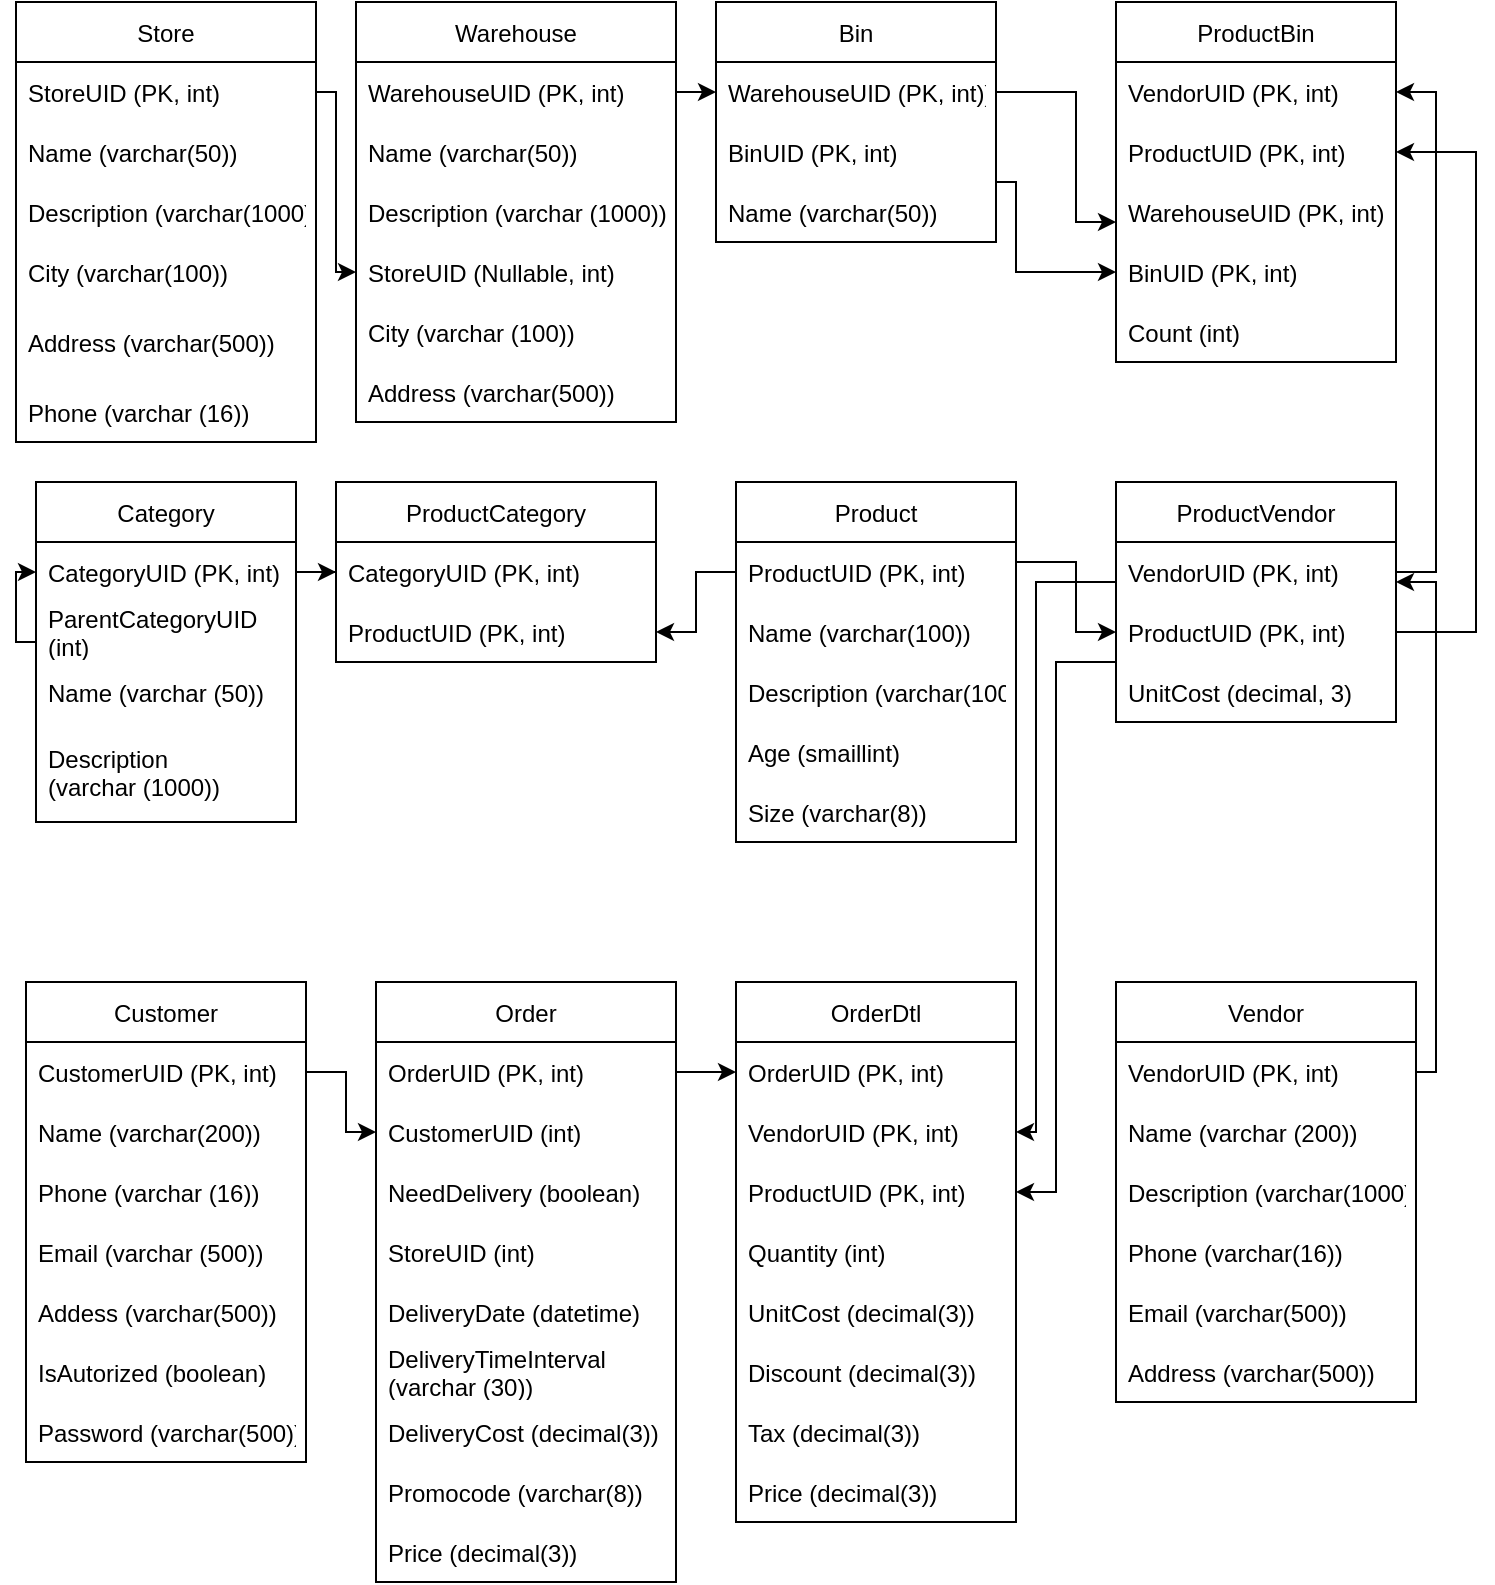 <mxfile version="19.0.0" type="device"><diagram id="zD5h01yBq8zB6gmUEmWG" name="Database Diagram"><mxGraphModel dx="768" dy="443" grid="1" gridSize="10" guides="1" tooltips="1" connect="1" arrows="1" fold="1" page="1" pageScale="1" pageWidth="827" pageHeight="1169" math="0" shadow="0"><root><mxCell id="0"/><mxCell id="1" parent="0"/><mxCell id="oDtH0C66B-PwGog6sPxJ-1" value="Customer" style="swimlane;fontStyle=0;childLayout=stackLayout;horizontal=1;startSize=30;horizontalStack=0;resizeParent=1;resizeParentMax=0;resizeLast=0;collapsible=1;marginBottom=0;" parent="1" vertex="1"><mxGeometry x="15" y="520" width="140" height="240" as="geometry"/></mxCell><mxCell id="oDtH0C66B-PwGog6sPxJ-2" value="CustomerUID (PK, int)" style="text;strokeColor=none;fillColor=none;align=left;verticalAlign=middle;spacingLeft=4;spacingRight=4;overflow=hidden;points=[[0,0.5],[1,0.5]];portConstraint=eastwest;rotatable=0;" parent="oDtH0C66B-PwGog6sPxJ-1" vertex="1"><mxGeometry y="30" width="140" height="30" as="geometry"/></mxCell><mxCell id="oDtH0C66B-PwGog6sPxJ-3" value="Name (varchar(200))" style="text;strokeColor=none;fillColor=none;align=left;verticalAlign=middle;spacingLeft=4;spacingRight=4;overflow=hidden;points=[[0,0.5],[1,0.5]];portConstraint=eastwest;rotatable=0;" parent="oDtH0C66B-PwGog6sPxJ-1" vertex="1"><mxGeometry y="60" width="140" height="30" as="geometry"/></mxCell><mxCell id="oDtH0C66B-PwGog6sPxJ-4" value="Phone (varchar (16))" style="text;strokeColor=none;fillColor=none;align=left;verticalAlign=middle;spacingLeft=4;spacingRight=4;overflow=hidden;points=[[0,0.5],[1,0.5]];portConstraint=eastwest;rotatable=0;" parent="oDtH0C66B-PwGog6sPxJ-1" vertex="1"><mxGeometry y="90" width="140" height="30" as="geometry"/></mxCell><mxCell id="oDtH0C66B-PwGog6sPxJ-47" value="Email (varchar (500))" style="text;strokeColor=none;fillColor=none;align=left;verticalAlign=middle;spacingLeft=4;spacingRight=4;overflow=hidden;points=[[0,0.5],[1,0.5]];portConstraint=eastwest;rotatable=0;" parent="oDtH0C66B-PwGog6sPxJ-1" vertex="1"><mxGeometry y="120" width="140" height="30" as="geometry"/></mxCell><mxCell id="oDtH0C66B-PwGog6sPxJ-49" value="Addess (varchar(500))" style="text;strokeColor=none;fillColor=none;align=left;verticalAlign=middle;spacingLeft=4;spacingRight=4;overflow=hidden;points=[[0,0.5],[1,0.5]];portConstraint=eastwest;rotatable=0;" parent="oDtH0C66B-PwGog6sPxJ-1" vertex="1"><mxGeometry y="150" width="140" height="30" as="geometry"/></mxCell><mxCell id="oDtH0C66B-PwGog6sPxJ-102" value="IsAutorized (boolean)" style="text;strokeColor=none;fillColor=none;align=left;verticalAlign=middle;spacingLeft=4;spacingRight=4;overflow=hidden;points=[[0,0.5],[1,0.5]];portConstraint=eastwest;rotatable=0;" parent="oDtH0C66B-PwGog6sPxJ-1" vertex="1"><mxGeometry y="180" width="140" height="30" as="geometry"/></mxCell><mxCell id="oDtH0C66B-PwGog6sPxJ-104" value="Password (varchar(500))" style="text;strokeColor=none;fillColor=none;align=left;verticalAlign=middle;spacingLeft=4;spacingRight=4;overflow=hidden;points=[[0,0.5],[1,0.5]];portConstraint=eastwest;rotatable=0;" parent="oDtH0C66B-PwGog6sPxJ-1" vertex="1"><mxGeometry y="210" width="140" height="30" as="geometry"/></mxCell><mxCell id="oDtH0C66B-PwGog6sPxJ-5" value="Vendor" style="swimlane;fontStyle=0;childLayout=stackLayout;horizontal=1;startSize=30;horizontalStack=0;resizeParent=1;resizeParentMax=0;resizeLast=0;collapsible=1;marginBottom=0;" parent="1" vertex="1"><mxGeometry x="560" y="520" width="150" height="210" as="geometry"/></mxCell><mxCell id="oDtH0C66B-PwGog6sPxJ-6" value="VendorUID (PK, int)" style="text;strokeColor=none;fillColor=none;align=left;verticalAlign=middle;spacingLeft=4;spacingRight=4;overflow=hidden;points=[[0,0.5],[1,0.5]];portConstraint=eastwest;rotatable=0;" parent="oDtH0C66B-PwGog6sPxJ-5" vertex="1"><mxGeometry y="30" width="150" height="30" as="geometry"/></mxCell><mxCell id="oDtH0C66B-PwGog6sPxJ-36" value="Name (varchar (200))" style="text;strokeColor=none;fillColor=none;align=left;verticalAlign=middle;spacingLeft=4;spacingRight=4;overflow=hidden;points=[[0,0.5],[1,0.5]];portConstraint=eastwest;rotatable=0;" parent="oDtH0C66B-PwGog6sPxJ-5" vertex="1"><mxGeometry y="60" width="150" height="30" as="geometry"/></mxCell><mxCell id="oDtH0C66B-PwGog6sPxJ-7" value="Description (varchar(1000))" style="text;strokeColor=none;fillColor=none;align=left;verticalAlign=middle;spacingLeft=4;spacingRight=4;overflow=hidden;points=[[0,0.5],[1,0.5]];portConstraint=eastwest;rotatable=0;" parent="oDtH0C66B-PwGog6sPxJ-5" vertex="1"><mxGeometry y="90" width="150" height="30" as="geometry"/></mxCell><mxCell id="oDtH0C66B-PwGog6sPxJ-8" value="Phone (varchar(16))" style="text;strokeColor=none;fillColor=none;align=left;verticalAlign=middle;spacingLeft=4;spacingRight=4;overflow=hidden;points=[[0,0.5],[1,0.5]];portConstraint=eastwest;rotatable=0;" parent="oDtH0C66B-PwGog6sPxJ-5" vertex="1"><mxGeometry y="120" width="150" height="30" as="geometry"/></mxCell><mxCell id="oDtH0C66B-PwGog6sPxJ-39" value="Email (varchar(500))" style="text;strokeColor=none;fillColor=none;align=left;verticalAlign=middle;spacingLeft=4;spacingRight=4;overflow=hidden;points=[[0,0.5],[1,0.5]];portConstraint=eastwest;rotatable=0;" parent="oDtH0C66B-PwGog6sPxJ-5" vertex="1"><mxGeometry y="150" width="150" height="30" as="geometry"/></mxCell><mxCell id="oDtH0C66B-PwGog6sPxJ-46" value="Address (varchar(500))" style="text;strokeColor=none;fillColor=none;align=left;verticalAlign=middle;spacingLeft=4;spacingRight=4;overflow=hidden;points=[[0,0.5],[1,0.5]];portConstraint=eastwest;rotatable=0;" parent="oDtH0C66B-PwGog6sPxJ-5" vertex="1"><mxGeometry y="180" width="150" height="30" as="geometry"/></mxCell><mxCell id="oDtH0C66B-PwGog6sPxJ-9" value="Product" style="swimlane;fontStyle=0;childLayout=stackLayout;horizontal=1;startSize=30;horizontalStack=0;resizeParent=1;resizeParentMax=0;resizeLast=0;collapsible=1;marginBottom=0;" parent="1" vertex="1"><mxGeometry x="370" y="270" width="140" height="180" as="geometry"/></mxCell><mxCell id="oDtH0C66B-PwGog6sPxJ-10" value="ProductUID (PK, int)" style="text;strokeColor=none;fillColor=none;align=left;verticalAlign=middle;spacingLeft=4;spacingRight=4;overflow=hidden;points=[[0,0.5],[1,0.5]];portConstraint=eastwest;rotatable=0;" parent="oDtH0C66B-PwGog6sPxJ-9" vertex="1"><mxGeometry y="30" width="140" height="30" as="geometry"/></mxCell><mxCell id="oDtH0C66B-PwGog6sPxJ-11" value="Name (varchar(100))" style="text;strokeColor=none;fillColor=none;align=left;verticalAlign=middle;spacingLeft=4;spacingRight=4;overflow=hidden;points=[[0,0.5],[1,0.5]];portConstraint=eastwest;rotatable=0;" parent="oDtH0C66B-PwGog6sPxJ-9" vertex="1"><mxGeometry y="60" width="140" height="30" as="geometry"/></mxCell><mxCell id="oDtH0C66B-PwGog6sPxJ-99" value="Description (varchar(1000))" style="text;strokeColor=none;fillColor=none;align=left;verticalAlign=middle;spacingLeft=4;spacingRight=4;overflow=hidden;points=[[0,0.5],[1,0.5]];portConstraint=eastwest;rotatable=0;" parent="oDtH0C66B-PwGog6sPxJ-9" vertex="1"><mxGeometry y="90" width="140" height="30" as="geometry"/></mxCell><mxCell id="OFJpk8IldTl7pD1A4rLE-1" value="Age (smaillint)" style="text;strokeColor=none;fillColor=none;align=left;verticalAlign=middle;spacingLeft=4;spacingRight=4;overflow=hidden;points=[[0,0.5],[1,0.5]];portConstraint=eastwest;rotatable=0;" parent="oDtH0C66B-PwGog6sPxJ-9" vertex="1"><mxGeometry y="120" width="140" height="30" as="geometry"/></mxCell><mxCell id="OFJpk8IldTl7pD1A4rLE-2" value="Size (varchar(8))" style="text;strokeColor=none;fillColor=none;align=left;verticalAlign=middle;spacingLeft=4;spacingRight=4;overflow=hidden;points=[[0,0.5],[1,0.5]];portConstraint=eastwest;rotatable=0;" parent="oDtH0C66B-PwGog6sPxJ-9" vertex="1"><mxGeometry y="150" width="140" height="30" as="geometry"/></mxCell><mxCell id="oDtH0C66B-PwGog6sPxJ-13" value="Store" style="swimlane;fontStyle=0;childLayout=stackLayout;horizontal=1;startSize=30;horizontalStack=0;resizeParent=1;resizeParentMax=0;resizeLast=0;collapsible=1;marginBottom=0;" parent="1" vertex="1"><mxGeometry x="10" y="30" width="150" height="220" as="geometry"/></mxCell><mxCell id="oDtH0C66B-PwGog6sPxJ-14" value="StoreUID (PK, int)" style="text;strokeColor=none;fillColor=none;align=left;verticalAlign=middle;spacingLeft=4;spacingRight=4;overflow=hidden;points=[[0,0.5],[1,0.5]];portConstraint=eastwest;rotatable=0;" parent="oDtH0C66B-PwGog6sPxJ-13" vertex="1"><mxGeometry y="30" width="150" height="30" as="geometry"/></mxCell><mxCell id="oDtH0C66B-PwGog6sPxJ-15" value="Name (varchar(50))" style="text;strokeColor=none;fillColor=none;align=left;verticalAlign=middle;spacingLeft=4;spacingRight=4;overflow=hidden;points=[[0,0.5],[1,0.5]];portConstraint=eastwest;rotatable=0;" parent="oDtH0C66B-PwGog6sPxJ-13" vertex="1"><mxGeometry y="60" width="150" height="30" as="geometry"/></mxCell><mxCell id="OFJpk8IldTl7pD1A4rLE-3" value="Description (varchar(1000))" style="text;strokeColor=none;fillColor=none;align=left;verticalAlign=middle;spacingLeft=4;spacingRight=4;overflow=hidden;points=[[0,0.5],[1,0.5]];portConstraint=eastwest;rotatable=0;" parent="oDtH0C66B-PwGog6sPxJ-13" vertex="1"><mxGeometry y="90" width="150" height="30" as="geometry"/></mxCell><mxCell id="oDtH0C66B-PwGog6sPxJ-37" value="City (varchar(100))" style="text;strokeColor=none;fillColor=none;align=left;verticalAlign=middle;spacingLeft=4;spacingRight=4;overflow=hidden;points=[[0,0.5],[1,0.5]];portConstraint=eastwest;rotatable=0;" parent="oDtH0C66B-PwGog6sPxJ-13" vertex="1"><mxGeometry y="120" width="150" height="30" as="geometry"/></mxCell><mxCell id="oDtH0C66B-PwGog6sPxJ-16" value="Address (varchar(500))" style="text;strokeColor=none;fillColor=none;align=left;verticalAlign=middle;spacingLeft=4;spacingRight=4;overflow=hidden;points=[[0,0.5],[1,0.5]];portConstraint=eastwest;rotatable=0;" parent="oDtH0C66B-PwGog6sPxJ-13" vertex="1"><mxGeometry y="150" width="150" height="40" as="geometry"/></mxCell><mxCell id="oDtH0C66B-PwGog6sPxJ-25" value="Phone (varchar (16))" style="text;strokeColor=none;fillColor=none;align=left;verticalAlign=middle;spacingLeft=4;spacingRight=4;overflow=hidden;points=[[0,0.5],[1,0.5]];portConstraint=eastwest;rotatable=0;" parent="oDtH0C66B-PwGog6sPxJ-13" vertex="1"><mxGeometry y="190" width="150" height="30" as="geometry"/></mxCell><mxCell id="oDtH0C66B-PwGog6sPxJ-17" value="Warehouse" style="swimlane;fontStyle=0;childLayout=stackLayout;horizontal=1;startSize=30;horizontalStack=0;resizeParent=1;resizeParentMax=0;resizeLast=0;collapsible=1;marginBottom=0;" parent="1" vertex="1"><mxGeometry x="180" y="30" width="160" height="210" as="geometry"/></mxCell><mxCell id="oDtH0C66B-PwGog6sPxJ-18" value="WarehouseUID (PK, int)" style="text;strokeColor=none;fillColor=none;align=left;verticalAlign=middle;spacingLeft=4;spacingRight=4;overflow=hidden;points=[[0,0.5],[1,0.5]];portConstraint=eastwest;rotatable=0;" parent="oDtH0C66B-PwGog6sPxJ-17" vertex="1"><mxGeometry y="30" width="160" height="30" as="geometry"/></mxCell><mxCell id="oDtH0C66B-PwGog6sPxJ-20" value="Name (varchar(50))" style="text;strokeColor=none;fillColor=none;align=left;verticalAlign=middle;spacingLeft=4;spacingRight=4;overflow=hidden;points=[[0,0.5],[1,0.5]];portConstraint=eastwest;rotatable=0;" parent="oDtH0C66B-PwGog6sPxJ-17" vertex="1"><mxGeometry y="60" width="160" height="30" as="geometry"/></mxCell><mxCell id="oDtH0C66B-PwGog6sPxJ-19" value="Description (varchar (1000))" style="text;strokeColor=none;fillColor=none;align=left;verticalAlign=middle;spacingLeft=4;spacingRight=4;overflow=hidden;points=[[0,0.5],[1,0.5]];portConstraint=eastwest;rotatable=0;" parent="oDtH0C66B-PwGog6sPxJ-17" vertex="1"><mxGeometry y="90" width="160" height="30" as="geometry"/></mxCell><mxCell id="oDtH0C66B-PwGog6sPxJ-26" value="StoreUID (Nullable, int)" style="text;strokeColor=none;fillColor=none;align=left;verticalAlign=middle;spacingLeft=4;spacingRight=4;overflow=hidden;points=[[0,0.5],[1,0.5]];portConstraint=eastwest;rotatable=0;" parent="oDtH0C66B-PwGog6sPxJ-17" vertex="1"><mxGeometry y="120" width="160" height="30" as="geometry"/></mxCell><mxCell id="oDtH0C66B-PwGog6sPxJ-27" value="City (varchar (100))" style="text;strokeColor=none;fillColor=none;align=left;verticalAlign=middle;spacingLeft=4;spacingRight=4;overflow=hidden;points=[[0,0.5],[1,0.5]];portConstraint=eastwest;rotatable=0;" parent="oDtH0C66B-PwGog6sPxJ-17" vertex="1"><mxGeometry y="150" width="160" height="30" as="geometry"/></mxCell><mxCell id="oDtH0C66B-PwGog6sPxJ-38" value="Address (varchar(500))" style="text;strokeColor=none;fillColor=none;align=left;verticalAlign=middle;spacingLeft=4;spacingRight=4;overflow=hidden;points=[[0,0.5],[1,0.5]];portConstraint=eastwest;rotatable=0;" parent="oDtH0C66B-PwGog6sPxJ-17" vertex="1"><mxGeometry y="180" width="160" height="30" as="geometry"/></mxCell><mxCell id="oDtH0C66B-PwGog6sPxJ-21" value="Bin" style="swimlane;fontStyle=0;childLayout=stackLayout;horizontal=1;startSize=30;horizontalStack=0;resizeParent=1;resizeParentMax=0;resizeLast=0;collapsible=1;marginBottom=0;" parent="1" vertex="1"><mxGeometry x="360" y="30" width="140" height="120" as="geometry"/></mxCell><mxCell id="oDtH0C66B-PwGog6sPxJ-22" value="WarehouseUID (PK, int))" style="text;strokeColor=none;fillColor=none;align=left;verticalAlign=middle;spacingLeft=4;spacingRight=4;overflow=hidden;points=[[0,0.5],[1,0.5]];portConstraint=eastwest;rotatable=0;" parent="oDtH0C66B-PwGog6sPxJ-21" vertex="1"><mxGeometry y="30" width="140" height="30" as="geometry"/></mxCell><mxCell id="oDtH0C66B-PwGog6sPxJ-23" value="BinUID (PK, int)" style="text;strokeColor=none;fillColor=none;align=left;verticalAlign=middle;spacingLeft=4;spacingRight=4;overflow=hidden;points=[[0,0.5],[1,0.5]];portConstraint=eastwest;rotatable=0;" parent="oDtH0C66B-PwGog6sPxJ-21" vertex="1"><mxGeometry y="60" width="140" height="30" as="geometry"/></mxCell><mxCell id="oDtH0C66B-PwGog6sPxJ-24" value="Name (varchar(50))" style="text;strokeColor=none;fillColor=none;align=left;verticalAlign=middle;spacingLeft=4;spacingRight=4;overflow=hidden;points=[[0,0.5],[1,0.5]];portConstraint=eastwest;rotatable=0;" parent="oDtH0C66B-PwGog6sPxJ-21" vertex="1"><mxGeometry y="90" width="140" height="30" as="geometry"/></mxCell><mxCell id="oDtH0C66B-PwGog6sPxJ-28" value="ProductBin" style="swimlane;fontStyle=0;childLayout=stackLayout;horizontal=1;startSize=30;horizontalStack=0;resizeParent=1;resizeParentMax=0;resizeLast=0;collapsible=1;marginBottom=0;" parent="1" vertex="1"><mxGeometry x="560" y="30" width="140" height="180" as="geometry"/></mxCell><mxCell id="oDtH0C66B-PwGog6sPxJ-31" value="VendorUID (PK, int)" style="text;strokeColor=none;fillColor=none;align=left;verticalAlign=middle;spacingLeft=4;spacingRight=4;overflow=hidden;points=[[0,0.5],[1,0.5]];portConstraint=eastwest;rotatable=0;" parent="oDtH0C66B-PwGog6sPxJ-28" vertex="1"><mxGeometry y="30" width="140" height="30" as="geometry"/></mxCell><mxCell id="oDtH0C66B-PwGog6sPxJ-115" value="ProductUID (PK, int)" style="text;strokeColor=none;fillColor=none;align=left;verticalAlign=middle;spacingLeft=4;spacingRight=4;overflow=hidden;points=[[0,0.5],[1,0.5]];portConstraint=eastwest;rotatable=0;" parent="oDtH0C66B-PwGog6sPxJ-28" vertex="1"><mxGeometry y="60" width="140" height="30" as="geometry"/></mxCell><mxCell id="oDtH0C66B-PwGog6sPxJ-29" value="WarehouseUID (PK, int)" style="text;strokeColor=none;fillColor=none;align=left;verticalAlign=middle;spacingLeft=4;spacingRight=4;overflow=hidden;points=[[0,0.5],[1,0.5]];portConstraint=eastwest;rotatable=0;" parent="oDtH0C66B-PwGog6sPxJ-28" vertex="1"><mxGeometry y="90" width="140" height="30" as="geometry"/></mxCell><mxCell id="oDtH0C66B-PwGog6sPxJ-30" value="BinUID (PK, int)" style="text;strokeColor=none;fillColor=none;align=left;verticalAlign=middle;spacingLeft=4;spacingRight=4;overflow=hidden;points=[[0,0.5],[1,0.5]];portConstraint=eastwest;rotatable=0;" parent="oDtH0C66B-PwGog6sPxJ-28" vertex="1"><mxGeometry y="120" width="140" height="30" as="geometry"/></mxCell><mxCell id="oDtH0C66B-PwGog6sPxJ-32" value="Count (int)" style="text;strokeColor=none;fillColor=none;align=left;verticalAlign=middle;spacingLeft=4;spacingRight=4;overflow=hidden;points=[[0,0.5],[1,0.5]];portConstraint=eastwest;rotatable=0;" parent="oDtH0C66B-PwGog6sPxJ-28" vertex="1"><mxGeometry y="150" width="140" height="30" as="geometry"/></mxCell><mxCell id="oDtH0C66B-PwGog6sPxJ-40" value="Order" style="swimlane;fontStyle=0;childLayout=stackLayout;horizontal=1;startSize=30;horizontalStack=0;resizeParent=1;resizeParentMax=0;resizeLast=0;collapsible=1;marginBottom=0;" parent="1" vertex="1"><mxGeometry x="190" y="520" width="150" height="300" as="geometry"/></mxCell><mxCell id="oDtH0C66B-PwGog6sPxJ-41" value="OrderUID (PK, int)" style="text;strokeColor=none;fillColor=none;align=left;verticalAlign=middle;spacingLeft=4;spacingRight=4;overflow=hidden;points=[[0,0.5],[1,0.5]];portConstraint=eastwest;rotatable=0;" parent="oDtH0C66B-PwGog6sPxJ-40" vertex="1"><mxGeometry y="30" width="150" height="30" as="geometry"/></mxCell><mxCell id="oDtH0C66B-PwGog6sPxJ-61" value="CustomerUID (int)" style="text;strokeColor=none;fillColor=none;align=left;verticalAlign=middle;spacingLeft=4;spacingRight=4;overflow=hidden;points=[[0,0.5],[1,0.5]];portConstraint=eastwest;rotatable=0;" parent="oDtH0C66B-PwGog6sPxJ-40" vertex="1"><mxGeometry y="60" width="150" height="30" as="geometry"/></mxCell><mxCell id="oDtH0C66B-PwGog6sPxJ-52" value="NeedDelivery (boolean)" style="text;strokeColor=none;fillColor=none;align=left;verticalAlign=middle;spacingLeft=4;spacingRight=4;overflow=hidden;points=[[0,0.5],[1,0.5]];portConstraint=eastwest;rotatable=0;" parent="oDtH0C66B-PwGog6sPxJ-40" vertex="1"><mxGeometry y="90" width="150" height="30" as="geometry"/></mxCell><mxCell id="oDtH0C66B-PwGog6sPxJ-62" value="StoreUID (int)" style="text;strokeColor=none;fillColor=none;align=left;verticalAlign=middle;spacingLeft=4;spacingRight=4;overflow=hidden;points=[[0,0.5],[1,0.5]];portConstraint=eastwest;rotatable=0;" parent="oDtH0C66B-PwGog6sPxJ-40" vertex="1"><mxGeometry y="120" width="150" height="30" as="geometry"/></mxCell><mxCell id="oDtH0C66B-PwGog6sPxJ-120" value="DeliveryDate (datetime)" style="text;strokeColor=none;fillColor=none;align=left;verticalAlign=middle;spacingLeft=4;spacingRight=4;overflow=hidden;points=[[0,0.5],[1,0.5]];portConstraint=eastwest;rotatable=0;" parent="oDtH0C66B-PwGog6sPxJ-40" vertex="1"><mxGeometry y="150" width="150" height="30" as="geometry"/></mxCell><mxCell id="oDtH0C66B-PwGog6sPxJ-121" value="DeliveryTimeInterval&#10;(varchar (30))" style="text;strokeColor=none;fillColor=none;align=left;verticalAlign=middle;spacingLeft=4;spacingRight=4;overflow=hidden;points=[[0,0.5],[1,0.5]];portConstraint=eastwest;rotatable=0;" parent="oDtH0C66B-PwGog6sPxJ-40" vertex="1"><mxGeometry y="180" width="150" height="30" as="geometry"/></mxCell><mxCell id="oDtH0C66B-PwGog6sPxJ-79" value="DeliveryCost (decimal(3))" style="text;strokeColor=none;fillColor=none;align=left;verticalAlign=middle;spacingLeft=4;spacingRight=4;overflow=hidden;points=[[0,0.5],[1,0.5]];portConstraint=eastwest;rotatable=0;" parent="oDtH0C66B-PwGog6sPxJ-40" vertex="1"><mxGeometry y="210" width="150" height="30" as="geometry"/></mxCell><mxCell id="oDtH0C66B-PwGog6sPxJ-122" value="Promocode (varchar(8))" style="text;strokeColor=none;fillColor=none;align=left;verticalAlign=middle;spacingLeft=4;spacingRight=4;overflow=hidden;points=[[0,0.5],[1,0.5]];portConstraint=eastwest;rotatable=0;" parent="oDtH0C66B-PwGog6sPxJ-40" vertex="1"><mxGeometry y="240" width="150" height="30" as="geometry"/></mxCell><mxCell id="oDtH0C66B-PwGog6sPxJ-44" value="Price (decimal(3))" style="text;strokeColor=none;fillColor=none;align=left;verticalAlign=middle;spacingLeft=4;spacingRight=4;overflow=hidden;points=[[0,0.5],[1,0.5]];portConstraint=eastwest;rotatable=0;" parent="oDtH0C66B-PwGog6sPxJ-40" vertex="1"><mxGeometry y="270" width="150" height="30" as="geometry"/></mxCell><mxCell id="oDtH0C66B-PwGog6sPxJ-53" value="OrderDtl" style="swimlane;fontStyle=0;childLayout=stackLayout;horizontal=1;startSize=30;horizontalStack=0;resizeParent=1;resizeParentMax=0;resizeLast=0;collapsible=1;marginBottom=0;" parent="1" vertex="1"><mxGeometry x="370" y="520" width="140" height="270" as="geometry"/></mxCell><mxCell id="oDtH0C66B-PwGog6sPxJ-54" value="OrderUID (PK, int)" style="text;strokeColor=none;fillColor=none;align=left;verticalAlign=middle;spacingLeft=4;spacingRight=4;overflow=hidden;points=[[0,0.5],[1,0.5]];portConstraint=eastwest;rotatable=0;" parent="oDtH0C66B-PwGog6sPxJ-53" vertex="1"><mxGeometry y="30" width="140" height="30" as="geometry"/></mxCell><mxCell id="oDtH0C66B-PwGog6sPxJ-114" value="VendorUID (PK, int)" style="text;strokeColor=none;fillColor=none;align=left;verticalAlign=middle;spacingLeft=4;spacingRight=4;overflow=hidden;points=[[0,0.5],[1,0.5]];portConstraint=eastwest;rotatable=0;" parent="oDtH0C66B-PwGog6sPxJ-53" vertex="1"><mxGeometry y="60" width="140" height="30" as="geometry"/></mxCell><mxCell id="oDtH0C66B-PwGog6sPxJ-55" value="ProductUID (PK, int)" style="text;strokeColor=none;fillColor=none;align=left;verticalAlign=middle;spacingLeft=4;spacingRight=4;overflow=hidden;points=[[0,0.5],[1,0.5]];portConstraint=eastwest;rotatable=0;" parent="oDtH0C66B-PwGog6sPxJ-53" vertex="1"><mxGeometry y="90" width="140" height="30" as="geometry"/></mxCell><mxCell id="oDtH0C66B-PwGog6sPxJ-56" value="Quantity (int)" style="text;strokeColor=none;fillColor=none;align=left;verticalAlign=middle;spacingLeft=4;spacingRight=4;overflow=hidden;points=[[0,0.5],[1,0.5]];portConstraint=eastwest;rotatable=0;" parent="oDtH0C66B-PwGog6sPxJ-53" vertex="1"><mxGeometry y="120" width="140" height="30" as="geometry"/></mxCell><mxCell id="oDtH0C66B-PwGog6sPxJ-57" value="UnitCost (decimal(3))" style="text;strokeColor=none;fillColor=none;align=left;verticalAlign=middle;spacingLeft=4;spacingRight=4;overflow=hidden;points=[[0,0.5],[1,0.5]];portConstraint=eastwest;rotatable=0;" parent="oDtH0C66B-PwGog6sPxJ-53" vertex="1"><mxGeometry y="150" width="140" height="30" as="geometry"/></mxCell><mxCell id="oDtH0C66B-PwGog6sPxJ-58" value="Discount (decimal(3))" style="text;strokeColor=none;fillColor=none;align=left;verticalAlign=middle;spacingLeft=4;spacingRight=4;overflow=hidden;points=[[0,0.5],[1,0.5]];portConstraint=eastwest;rotatable=0;" parent="oDtH0C66B-PwGog6sPxJ-53" vertex="1"><mxGeometry y="180" width="140" height="30" as="geometry"/></mxCell><mxCell id="oDtH0C66B-PwGog6sPxJ-59" value="Tax (decimal(3))" style="text;strokeColor=none;fillColor=none;align=left;verticalAlign=middle;spacingLeft=4;spacingRight=4;overflow=hidden;points=[[0,0.5],[1,0.5]];portConstraint=eastwest;rotatable=0;" parent="oDtH0C66B-PwGog6sPxJ-53" vertex="1"><mxGeometry y="210" width="140" height="30" as="geometry"/></mxCell><mxCell id="oDtH0C66B-PwGog6sPxJ-78" value="Price (decimal(3))" style="text;strokeColor=none;fillColor=none;align=left;verticalAlign=middle;spacingLeft=4;spacingRight=4;overflow=hidden;points=[[0,0.5],[1,0.5]];portConstraint=eastwest;rotatable=0;" parent="oDtH0C66B-PwGog6sPxJ-53" vertex="1"><mxGeometry y="240" width="140" height="30" as="geometry"/></mxCell><mxCell id="oDtH0C66B-PwGog6sPxJ-63" value="Category" style="swimlane;fontStyle=0;childLayout=stackLayout;horizontal=1;startSize=30;horizontalStack=0;resizeParent=1;resizeParentMax=0;resizeLast=0;collapsible=1;marginBottom=0;" parent="1" vertex="1"><mxGeometry x="20" y="270" width="130" height="170" as="geometry"/></mxCell><mxCell id="oDtH0C66B-PwGog6sPxJ-64" value="CategoryUID (PK, int)" style="text;strokeColor=none;fillColor=none;align=left;verticalAlign=middle;spacingLeft=4;spacingRight=4;overflow=hidden;points=[[0,0.5],[1,0.5]];portConstraint=eastwest;rotatable=0;" parent="oDtH0C66B-PwGog6sPxJ-63" vertex="1"><mxGeometry y="30" width="130" height="30" as="geometry"/></mxCell><mxCell id="oDtH0C66B-PwGog6sPxJ-71" value="ParentCategoryUID&#10;(int)" style="text;strokeColor=none;fillColor=none;align=left;verticalAlign=middle;spacingLeft=4;spacingRight=4;overflow=hidden;points=[[0,0.5],[1,0.5]];portConstraint=eastwest;rotatable=0;" parent="oDtH0C66B-PwGog6sPxJ-63" vertex="1"><mxGeometry y="60" width="130" height="30" as="geometry"/></mxCell><mxCell id="oDtH0C66B-PwGog6sPxJ-65" value="Name (varchar (50))" style="text;strokeColor=none;fillColor=none;align=left;verticalAlign=middle;spacingLeft=4;spacingRight=4;overflow=hidden;points=[[0,0.5],[1,0.5]];portConstraint=eastwest;rotatable=0;" parent="oDtH0C66B-PwGog6sPxJ-63" vertex="1"><mxGeometry y="90" width="130" height="30" as="geometry"/></mxCell><mxCell id="oDtH0C66B-PwGog6sPxJ-66" value="Description &#10;(varchar (1000))" style="text;strokeColor=none;fillColor=none;align=left;verticalAlign=middle;spacingLeft=4;spacingRight=4;overflow=hidden;points=[[0,0.5],[1,0.5]];portConstraint=eastwest;rotatable=0;" parent="oDtH0C66B-PwGog6sPxJ-63" vertex="1"><mxGeometry y="120" width="130" height="50" as="geometry"/></mxCell><mxCell id="oDtH0C66B-PwGog6sPxJ-72" value="ProductCategory" style="swimlane;fontStyle=0;childLayout=stackLayout;horizontal=1;startSize=30;horizontalStack=0;resizeParent=1;resizeParentMax=0;resizeLast=0;collapsible=1;marginBottom=0;" parent="1" vertex="1"><mxGeometry x="170" y="270" width="160" height="90" as="geometry"/></mxCell><mxCell id="oDtH0C66B-PwGog6sPxJ-73" value="CategoryUID (PK, int)" style="text;strokeColor=none;fillColor=none;align=left;verticalAlign=middle;spacingLeft=4;spacingRight=4;overflow=hidden;points=[[0,0.5],[1,0.5]];portConstraint=eastwest;rotatable=0;" parent="oDtH0C66B-PwGog6sPxJ-72" vertex="1"><mxGeometry y="30" width="160" height="30" as="geometry"/></mxCell><mxCell id="oDtH0C66B-PwGog6sPxJ-74" value="ProductUID (PK, int)" style="text;strokeColor=none;fillColor=none;align=left;verticalAlign=middle;spacingLeft=4;spacingRight=4;overflow=hidden;points=[[0,0.5],[1,0.5]];portConstraint=eastwest;rotatable=0;" parent="oDtH0C66B-PwGog6sPxJ-72" vertex="1"><mxGeometry y="60" width="160" height="30" as="geometry"/></mxCell><mxCell id="oDtH0C66B-PwGog6sPxJ-80" style="edgeStyle=orthogonalEdgeStyle;rounded=0;orthogonalLoop=1;jettySize=auto;html=1;entryX=0;entryY=0.5;entryDx=0;entryDy=0;" parent="1" source="oDtH0C66B-PwGog6sPxJ-14" target="oDtH0C66B-PwGog6sPxJ-26" edge="1"><mxGeometry relative="1" as="geometry"><Array as="points"><mxPoint x="170" y="75"/><mxPoint x="170" y="165"/></Array></mxGeometry></mxCell><mxCell id="oDtH0C66B-PwGog6sPxJ-81" value="" style="edgeStyle=orthogonalEdgeStyle;rounded=0;orthogonalLoop=1;jettySize=auto;html=1;entryX=0;entryY=0.5;entryDx=0;entryDy=0;" parent="1" source="oDtH0C66B-PwGog6sPxJ-18" target="oDtH0C66B-PwGog6sPxJ-22" edge="1"><mxGeometry relative="1" as="geometry"><Array as="points"><mxPoint x="350" y="75"/><mxPoint x="350" y="75"/></Array></mxGeometry></mxCell><mxCell id="oDtH0C66B-PwGog6sPxJ-84" value="" style="edgeStyle=orthogonalEdgeStyle;rounded=0;orthogonalLoop=1;jettySize=auto;html=1;entryX=0;entryY=0.5;entryDx=0;entryDy=0;" parent="1" source="oDtH0C66B-PwGog6sPxJ-23" target="oDtH0C66B-PwGog6sPxJ-30" edge="1"><mxGeometry relative="1" as="geometry"><Array as="points"><mxPoint x="510" y="120"/><mxPoint x="510" y="165"/></Array></mxGeometry></mxCell><mxCell id="oDtH0C66B-PwGog6sPxJ-83" style="edgeStyle=orthogonalEdgeStyle;rounded=0;orthogonalLoop=1;jettySize=auto;html=1;" parent="1" source="oDtH0C66B-PwGog6sPxJ-22" edge="1"><mxGeometry relative="1" as="geometry"><mxPoint x="560" y="140" as="targetPoint"/><Array as="points"><mxPoint x="540" y="75"/><mxPoint x="540" y="140"/><mxPoint x="560" y="140"/></Array></mxGeometry></mxCell><mxCell id="oDtH0C66B-PwGog6sPxJ-88" style="edgeStyle=orthogonalEdgeStyle;rounded=0;orthogonalLoop=1;jettySize=auto;html=1;entryX=1;entryY=0.5;entryDx=0;entryDy=0;" parent="1" source="oDtH0C66B-PwGog6sPxJ-10" target="oDtH0C66B-PwGog6sPxJ-74" edge="1"><mxGeometry relative="1" as="geometry"/></mxCell><mxCell id="oDtH0C66B-PwGog6sPxJ-91" value="" style="edgeStyle=orthogonalEdgeStyle;rounded=0;orthogonalLoop=1;jettySize=auto;html=1;entryX=0;entryY=0.5;entryDx=0;entryDy=0;" parent="1" source="oDtH0C66B-PwGog6sPxJ-64" target="oDtH0C66B-PwGog6sPxJ-73" edge="1"><mxGeometry relative="1" as="geometry"/></mxCell><mxCell id="oDtH0C66B-PwGog6sPxJ-94" style="edgeStyle=orthogonalEdgeStyle;rounded=0;orthogonalLoop=1;jettySize=auto;html=1;" parent="1" target="oDtH0C66B-PwGog6sPxJ-64" edge="1"><mxGeometry relative="1" as="geometry"><mxPoint x="20" y="350" as="sourcePoint"/><Array as="points"><mxPoint x="10" y="350"/><mxPoint x="10" y="315"/></Array></mxGeometry></mxCell><mxCell id="oDtH0C66B-PwGog6sPxJ-95" value="" style="edgeStyle=orthogonalEdgeStyle;rounded=0;orthogonalLoop=1;jettySize=auto;html=1;" parent="1" source="oDtH0C66B-PwGog6sPxJ-2" target="oDtH0C66B-PwGog6sPxJ-61" edge="1"><mxGeometry relative="1" as="geometry"/></mxCell><mxCell id="oDtH0C66B-PwGog6sPxJ-96" value="" style="edgeStyle=orthogonalEdgeStyle;rounded=0;orthogonalLoop=1;jettySize=auto;html=1;entryX=0;entryY=0.5;entryDx=0;entryDy=0;" parent="1" source="oDtH0C66B-PwGog6sPxJ-41" target="oDtH0C66B-PwGog6sPxJ-54" edge="1"><mxGeometry relative="1" as="geometry"/></mxCell><mxCell id="oDtH0C66B-PwGog6sPxJ-105" value="ProductVendor" style="swimlane;fontStyle=0;childLayout=stackLayout;horizontal=1;startSize=30;horizontalStack=0;resizeParent=1;resizeParentMax=0;resizeLast=0;collapsible=1;marginBottom=0;" parent="1" vertex="1"><mxGeometry x="560" y="270" width="140" height="120" as="geometry"/></mxCell><mxCell id="oDtH0C66B-PwGog6sPxJ-106" value="VendorUID (PK, int)" style="text;strokeColor=none;fillColor=none;align=left;verticalAlign=middle;spacingLeft=4;spacingRight=4;overflow=hidden;points=[[0,0.5],[1,0.5]];portConstraint=eastwest;rotatable=0;" parent="oDtH0C66B-PwGog6sPxJ-105" vertex="1"><mxGeometry y="30" width="140" height="30" as="geometry"/></mxCell><mxCell id="oDtH0C66B-PwGog6sPxJ-107" value="ProductUID (PK, int)" style="text;strokeColor=none;fillColor=none;align=left;verticalAlign=middle;spacingLeft=4;spacingRight=4;overflow=hidden;points=[[0,0.5],[1,0.5]];portConstraint=eastwest;rotatable=0;" parent="oDtH0C66B-PwGog6sPxJ-105" vertex="1"><mxGeometry y="60" width="140" height="30" as="geometry"/></mxCell><mxCell id="oDtH0C66B-PwGog6sPxJ-108" value="UnitCost (decimal, 3)" style="text;strokeColor=none;fillColor=none;align=left;verticalAlign=middle;spacingLeft=4;spacingRight=4;overflow=hidden;points=[[0,0.5],[1,0.5]];portConstraint=eastwest;rotatable=0;" parent="oDtH0C66B-PwGog6sPxJ-105" vertex="1"><mxGeometry y="90" width="140" height="30" as="geometry"/></mxCell><mxCell id="oDtH0C66B-PwGog6sPxJ-112" style="edgeStyle=orthogonalEdgeStyle;rounded=0;orthogonalLoop=1;jettySize=auto;html=1;" parent="1" source="oDtH0C66B-PwGog6sPxJ-6" edge="1"><mxGeometry relative="1" as="geometry"><mxPoint x="700" y="320" as="targetPoint"/><Array as="points"><mxPoint x="720" y="565"/><mxPoint x="720" y="320"/><mxPoint x="700" y="320"/></Array></mxGeometry></mxCell><mxCell id="oDtH0C66B-PwGog6sPxJ-113" style="edgeStyle=orthogonalEdgeStyle;rounded=0;orthogonalLoop=1;jettySize=auto;html=1;entryX=0;entryY=0.5;entryDx=0;entryDy=0;" parent="1" source="oDtH0C66B-PwGog6sPxJ-10" target="oDtH0C66B-PwGog6sPxJ-107" edge="1"><mxGeometry relative="1" as="geometry"><Array as="points"><mxPoint x="540" y="310"/><mxPoint x="540" y="345"/></Array></mxGeometry></mxCell><mxCell id="oDtH0C66B-PwGog6sPxJ-116" style="edgeStyle=orthogonalEdgeStyle;rounded=0;orthogonalLoop=1;jettySize=auto;html=1;entryX=1;entryY=0.5;entryDx=0;entryDy=0;" parent="1" source="oDtH0C66B-PwGog6sPxJ-106" target="oDtH0C66B-PwGog6sPxJ-31" edge="1"><mxGeometry relative="1" as="geometry"><Array as="points"><mxPoint x="720" y="315"/><mxPoint x="720" y="75"/></Array></mxGeometry></mxCell><mxCell id="oDtH0C66B-PwGog6sPxJ-117" style="edgeStyle=orthogonalEdgeStyle;rounded=0;orthogonalLoop=1;jettySize=auto;html=1;entryX=1;entryY=0.5;entryDx=0;entryDy=0;" parent="1" source="oDtH0C66B-PwGog6sPxJ-107" target="oDtH0C66B-PwGog6sPxJ-115" edge="1"><mxGeometry relative="1" as="geometry"><Array as="points"><mxPoint x="740" y="345"/><mxPoint x="740" y="105"/></Array></mxGeometry></mxCell><mxCell id="oDtH0C66B-PwGog6sPxJ-118" style="edgeStyle=orthogonalEdgeStyle;rounded=0;orthogonalLoop=1;jettySize=auto;html=1;" parent="1" source="oDtH0C66B-PwGog6sPxJ-106" target="oDtH0C66B-PwGog6sPxJ-114" edge="1"><mxGeometry relative="1" as="geometry"><Array as="points"><mxPoint x="520" y="320"/><mxPoint x="520" y="595"/></Array></mxGeometry></mxCell><mxCell id="oDtH0C66B-PwGog6sPxJ-119" style="edgeStyle=orthogonalEdgeStyle;rounded=0;orthogonalLoop=1;jettySize=auto;html=1;entryX=1;entryY=0.5;entryDx=0;entryDy=0;" parent="1" source="oDtH0C66B-PwGog6sPxJ-107" target="oDtH0C66B-PwGog6sPxJ-55" edge="1"><mxGeometry relative="1" as="geometry"><Array as="points"><mxPoint x="530" y="360"/><mxPoint x="530" y="625"/></Array></mxGeometry></mxCell></root></mxGraphModel></diagram></mxfile>